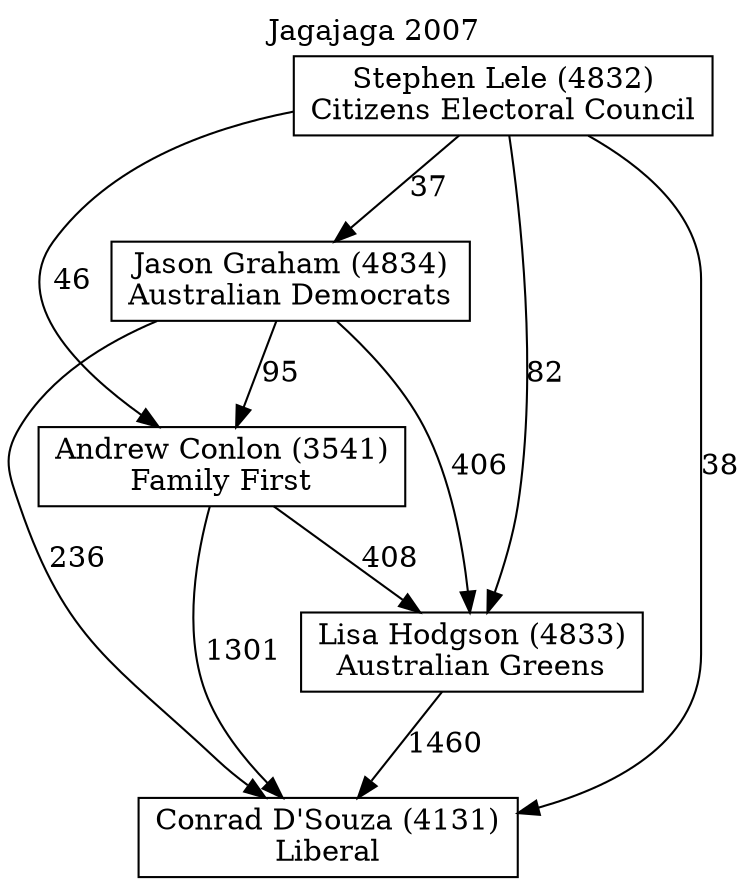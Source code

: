 // House preference flow
digraph "Conrad D'Souza (4131)_Jagajaga_2007" {
	graph [label="Jagajaga 2007" labelloc=t mclimit=10]
	node [shape=box]
	"Conrad D'Souza (4131)" [label="Conrad D'Souza (4131)
Liberal"]
	"Lisa Hodgson (4833)" [label="Lisa Hodgson (4833)
Australian Greens"]
	"Andrew Conlon (3541)" [label="Andrew Conlon (3541)
Family First"]
	"Jason Graham (4834)" [label="Jason Graham (4834)
Australian Democrats"]
	"Stephen Lele (4832)" [label="Stephen Lele (4832)
Citizens Electoral Council"]
	"Lisa Hodgson (4833)" -> "Conrad D'Souza (4131)" [label=1460]
	"Andrew Conlon (3541)" -> "Lisa Hodgson (4833)" [label=408]
	"Jason Graham (4834)" -> "Andrew Conlon (3541)" [label=95]
	"Stephen Lele (4832)" -> "Jason Graham (4834)" [label=37]
	"Andrew Conlon (3541)" -> "Conrad D'Souza (4131)" [label=1301]
	"Jason Graham (4834)" -> "Conrad D'Souza (4131)" [label=236]
	"Stephen Lele (4832)" -> "Conrad D'Souza (4131)" [label=38]
	"Stephen Lele (4832)" -> "Andrew Conlon (3541)" [label=46]
	"Jason Graham (4834)" -> "Lisa Hodgson (4833)" [label=406]
	"Stephen Lele (4832)" -> "Lisa Hodgson (4833)" [label=82]
}
